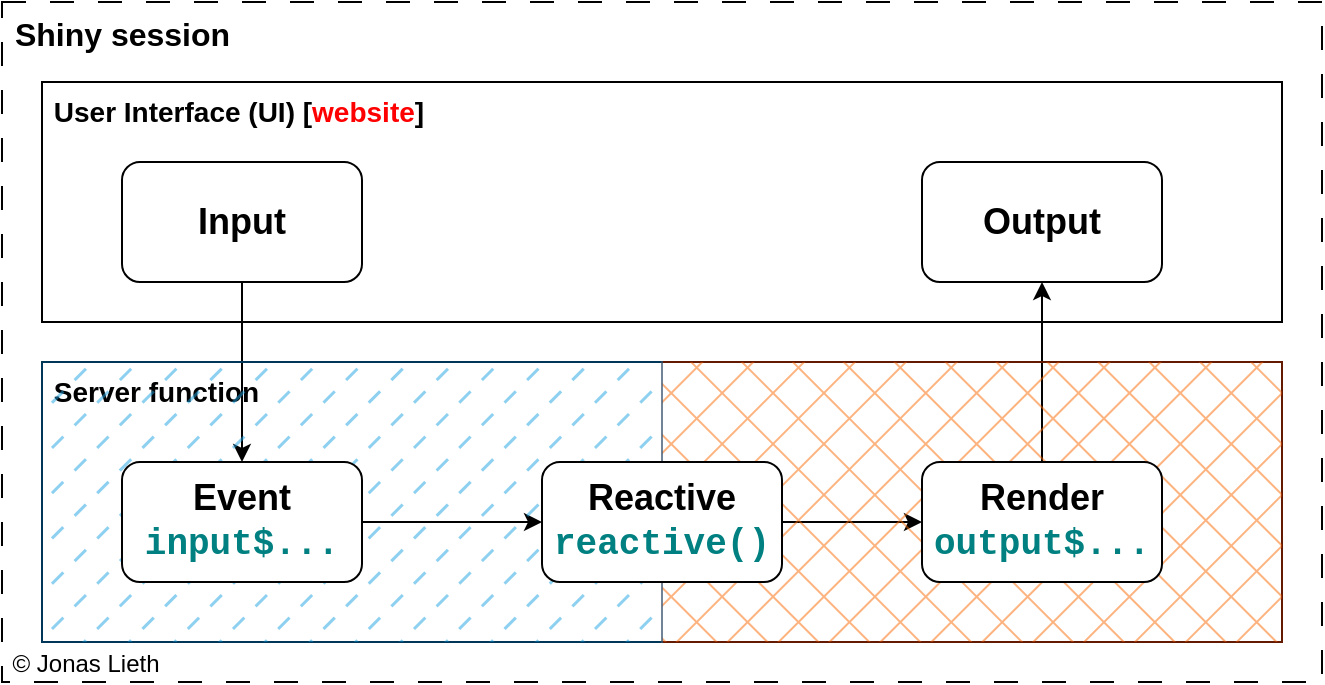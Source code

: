 <mxfile version="24.6.5" type="google">
  <diagram name="Page-1" id="2xAWyOZL0zCjW-eJIUMe">
    <mxGraphModel grid="1" page="1" gridSize="10" guides="1" tooltips="1" connect="1" arrows="1" fold="1" pageScale="1" pageWidth="1100" pageHeight="850" math="0" shadow="0">
      <root>
        <mxCell id="0" />
        <mxCell id="1" parent="0" />
        <mxCell id="B14xlJ3VBhZn96622r-5-1" value="&lt;font style=&quot;font-size: 16px;&quot;&gt;&lt;b&gt;&amp;nbsp;Shiny session&lt;/b&gt;&lt;/font&gt;" style="rounded=0;whiteSpace=wrap;html=1;dashed=1;dashPattern=12 12;verticalAlign=top;align=left;" vertex="1" parent="1">
          <mxGeometry x="180" y="160" width="660" height="340" as="geometry" />
        </mxCell>
        <mxCell id="B14xlJ3VBhZn96622r-5-2" value="&lt;font style=&quot;font-size: 14px;&quot;&gt;&lt;b&gt;&amp;nbsp;User Interface (UI) [&lt;font color=&quot;#ff0000&quot;&gt;website&lt;/font&gt;]&lt;/b&gt;&lt;/font&gt;" style="rounded=0;whiteSpace=wrap;html=1;verticalAlign=top;align=left;" vertex="1" parent="1">
          <mxGeometry x="200" y="200" width="620" height="120" as="geometry" />
        </mxCell>
        <mxCell id="B14xlJ3VBhZn96622r-5-3" value="&lt;font style=&quot;font-size: 14px;&quot;&gt;&lt;b&gt;&amp;nbsp;Server function&lt;/b&gt;&lt;/font&gt;" style="rounded=0;whiteSpace=wrap;html=1;verticalAlign=top;align=left;" vertex="1" parent="1">
          <mxGeometry x="200" y="340" width="620" height="140" as="geometry" />
        </mxCell>
        <mxCell id="DaP9OWPSu1xErMpqYzI0-17" style="edgeStyle=orthogonalEdgeStyle;rounded=0;orthogonalLoop=1;jettySize=auto;html=1;exitX=0.5;exitY=1;exitDx=0;exitDy=0;entryX=0.5;entryY=0;entryDx=0;entryDy=0;" edge="1" parent="1" source="B14xlJ3VBhZn96622r-5-4" target="B14xlJ3VBhZn96622r-5-6">
          <mxGeometry relative="1" as="geometry" />
        </mxCell>
        <mxCell id="B14xlJ3VBhZn96622r-5-4" value="&lt;span style=&quot;font-size: 18px;&quot;&gt;&lt;font style=&quot;font-size: 18px;&quot;&gt;Input&lt;/font&gt;&lt;/span&gt;" style="rounded=1;whiteSpace=wrap;html=1;fontSize=18;fontStyle=1" vertex="1" parent="1">
          <mxGeometry x="240" y="240" width="120" height="60" as="geometry" />
        </mxCell>
        <mxCell id="B14xlJ3VBhZn96622r-5-5" value="&lt;font style=&quot;font-size: 18px;&quot;&gt;Output&lt;/font&gt;" style="rounded=1;whiteSpace=wrap;html=1;fontSize=18;fontStyle=1" vertex="1" parent="1">
          <mxGeometry x="640" y="240" width="120" height="60" as="geometry" />
        </mxCell>
        <mxCell id="B14xlJ3VBhZn96622r-5-9" style="edgeStyle=orthogonalEdgeStyle;rounded=0;orthogonalLoop=1;jettySize=auto;html=1;exitX=0.5;exitY=0;exitDx=0;exitDy=0;entryX=0.5;entryY=1;entryDx=0;entryDy=0;" edge="1" parent="1" source="B14xlJ3VBhZn96622r-5-8" target="B14xlJ3VBhZn96622r-5-5">
          <mxGeometry relative="1" as="geometry" />
        </mxCell>
        <mxCell id="DaP9OWPSu1xErMpqYzI0-18" style="edgeStyle=orthogonalEdgeStyle;rounded=0;orthogonalLoop=1;jettySize=auto;html=1;exitX=1;exitY=0.5;exitDx=0;exitDy=0;entryX=0;entryY=0.5;entryDx=0;entryDy=0;" edge="1" parent="1" source="B14xlJ3VBhZn96622r-5-16" target="B14xlJ3VBhZn96622r-5-8">
          <mxGeometry relative="1" as="geometry" />
        </mxCell>
        <mxCell id="DaP9OWPSu1xErMpqYzI0-6" style="edgeStyle=orthogonalEdgeStyle;rounded=0;orthogonalLoop=1;jettySize=auto;html=1;exitX=1;exitY=0.5;exitDx=0;exitDy=0;entryX=0;entryY=0.5;entryDx=0;entryDy=0;" edge="1" parent="1" source="B14xlJ3VBhZn96622r-5-6" target="B14xlJ3VBhZn96622r-5-16">
          <mxGeometry relative="1" as="geometry" />
        </mxCell>
        <mxCell id="DaP9OWPSu1xErMpqYzI0-14" value="© Jonas Lieth" style="text;html=1;strokeColor=none;fillColor=none;align=center;verticalAlign=bottom;whiteSpace=wrap;rounded=0;" vertex="1" parent="1">
          <mxGeometry x="182" y="470" width="80" height="30" as="geometry" />
        </mxCell>
        <mxCell id="DaP9OWPSu1xErMpqYzI0-19" value="" style="rounded=0;whiteSpace=wrap;html=1;fillStyle=cross-hatch;fillColor=#fa6800;strokeColor=#C73500;fontColor=#000000;opacity=50;rotation=-180;" vertex="1" parent="1">
          <mxGeometry x="510" y="340" width="310" height="140" as="geometry" />
        </mxCell>
        <mxCell id="DaP9OWPSu1xErMpqYzI0-24" value="" style="rounded=0;whiteSpace=wrap;html=1;fillStyle=dashed;fillColor=#1ba1e2;strokeColor=#006EAF;fontColor=#ffffff;gradientColor=none;opacity=50;fontStyle=1" vertex="1" parent="1">
          <mxGeometry x="200" y="340" width="310" height="140" as="geometry" />
        </mxCell>
        <mxCell id="B14xlJ3VBhZn96622r-5-6" value="&lt;font style=&quot;font-size: 18px;&quot;&gt;&lt;span style=&quot;font-size: 18px;&quot;&gt;Event&lt;br&gt;&lt;font face=&quot;Courier New&quot; color=&quot;#008080&quot;&gt;input$...&lt;br&gt;&lt;/font&gt;&lt;/span&gt;&lt;/font&gt;" style="rounded=1;whiteSpace=wrap;html=1;fontSize=18;fontStyle=1" vertex="1" parent="1">
          <mxGeometry x="240" y="390" width="120" height="60" as="geometry" />
        </mxCell>
        <mxCell id="B14xlJ3VBhZn96622r-5-16" value="Reactive&lt;br&gt;&lt;font face=&quot;Courier New&quot; color=&quot;#008080&quot;&gt;reactive()&lt;br&gt;&lt;/font&gt;" style="rounded=1;whiteSpace=wrap;html=1;fontSize=18;fontStyle=1" vertex="1" parent="1">
          <mxGeometry x="450" y="390" width="120" height="60" as="geometry" />
        </mxCell>
        <mxCell id="B14xlJ3VBhZn96622r-5-8" value="Render&lt;br&gt;&lt;font face=&quot;Courier New&quot; color=&quot;#008080&quot;&gt;output$...&lt;br&gt;&lt;/font&gt;" style="rounded=1;whiteSpace=wrap;html=1;fontSize=18;fontStyle=1" vertex="1" parent="1">
          <mxGeometry x="640" y="390" width="120" height="60" as="geometry" />
        </mxCell>
      </root>
    </mxGraphModel>
  </diagram>
</mxfile>
